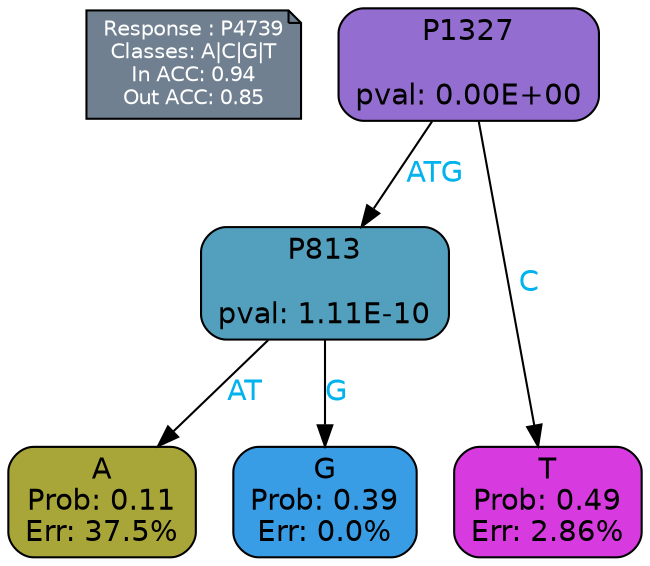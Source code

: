 digraph Tree {
node [shape=box, style="filled, rounded", color="black", fontname=helvetica] ;
graph [ranksep=equally, splines=polylines, bgcolor=transparent, dpi=600] ;
edge [fontname=helvetica] ;
LEGEND [label="Response : P4739
Classes: A|C|G|T
In ACC: 0.94
Out ACC: 0.85
",shape=note,align=left,style=filled,fillcolor="slategray",fontcolor="white",fontsize=10];1 [label="P1327

pval: 0.00E+00", fillcolor="#936dcf"] ;
2 [label="P813

pval: 1.11E-10", fillcolor="#529fbe"] ;
3 [label="A
Prob: 0.11
Err: 37.5%", fillcolor="#a9a639"] ;
4 [label="G
Prob: 0.39
Err: 0.0%", fillcolor="#399de5"] ;
5 [label="T
Prob: 0.49
Err: 2.86%", fillcolor="#d73be0"] ;
1 -> 2 [label="ATG",fontcolor=deepskyblue2] ;
1 -> 5 [label="C",fontcolor=deepskyblue2] ;
2 -> 3 [label="AT",fontcolor=deepskyblue2] ;
2 -> 4 [label="G",fontcolor=deepskyblue2] ;
{rank = same; 3;4;5;}{rank = same; LEGEND;1;}}